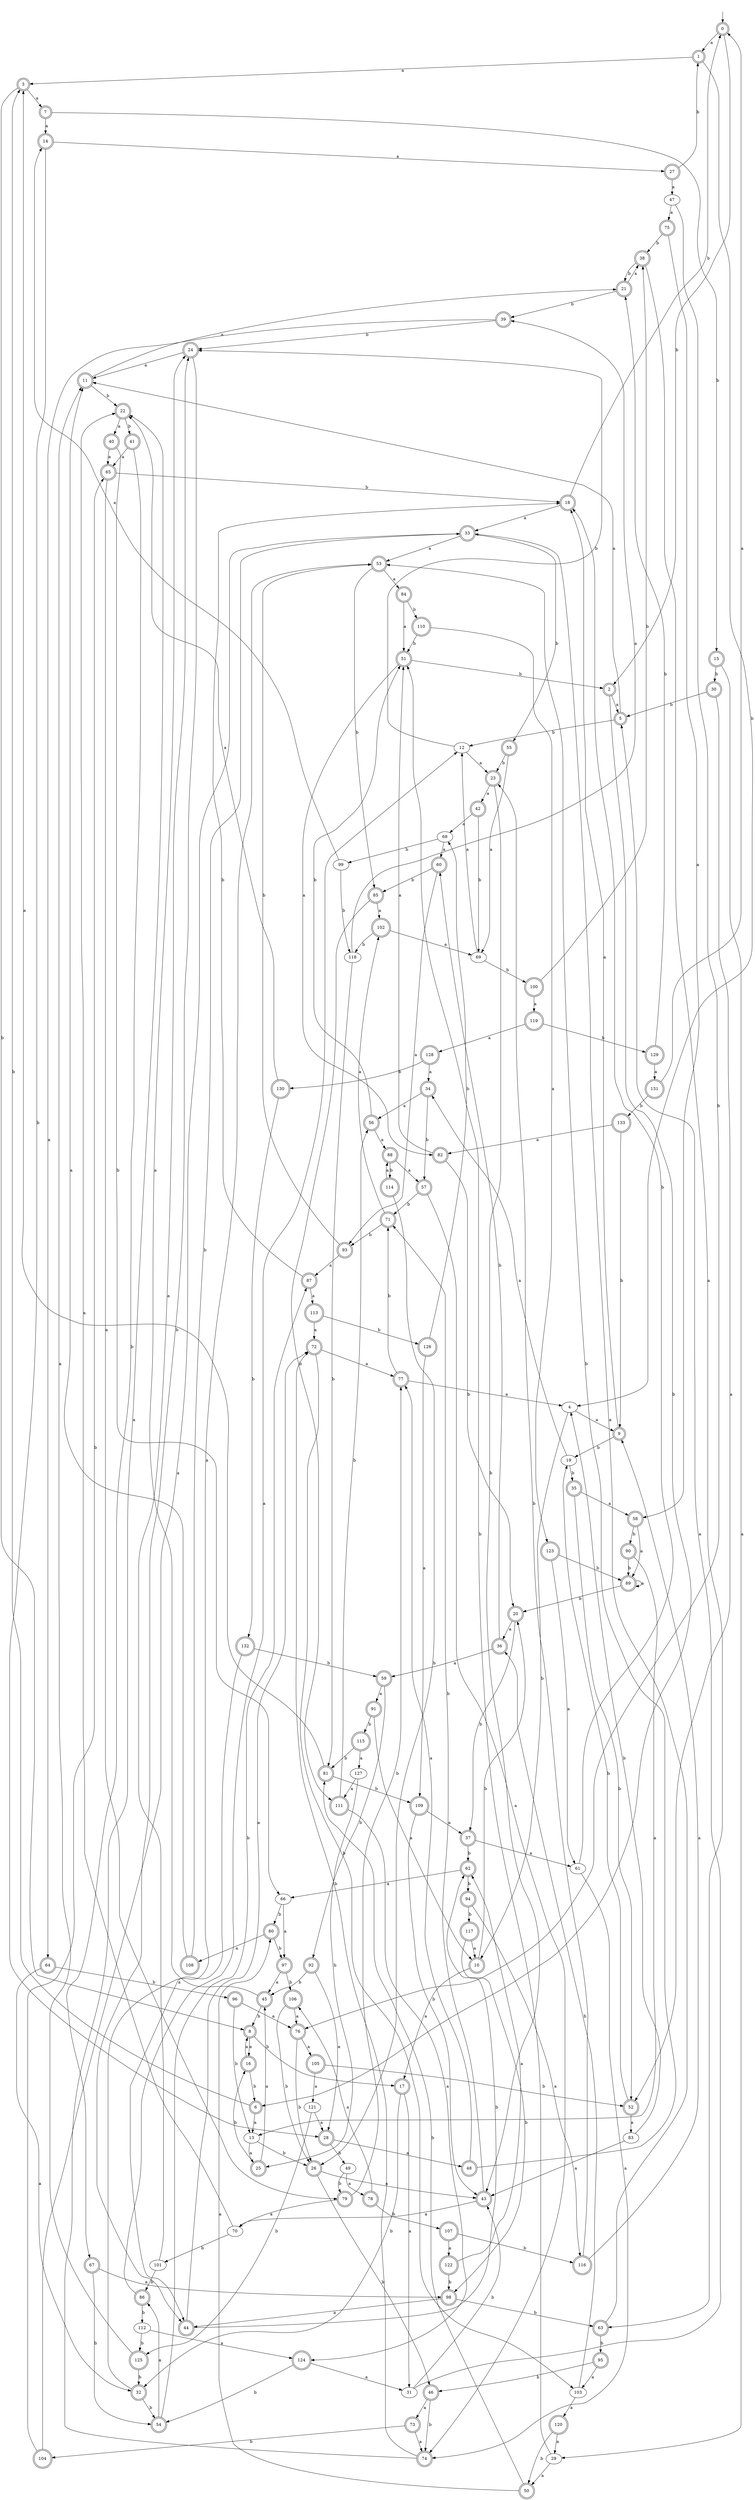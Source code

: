 digraph RandomDFA {
  __start0 [label="", shape=none];
  __start0 -> 0 [label=""];
  0 [shape=circle] [shape=doublecircle]
  0 -> 1 [label="a"]
  0 -> 2 [label="b"]
  1 [shape=doublecircle]
  1 -> 3 [label="a"]
  1 -> 4 [label="b"]
  2 [shape=doublecircle]
  2 -> 5 [label="a"]
  2 -> 6 [label="b"]
  3 [shape=doublecircle]
  3 -> 7 [label="a"]
  3 -> 8 [label="b"]
  4
  4 -> 9 [label="a"]
  4 -> 10 [label="b"]
  5 [shape=doublecircle]
  5 -> 11 [label="a"]
  5 -> 12 [label="b"]
  6 [shape=doublecircle]
  6 -> 13 [label="a"]
  6 -> 3 [label="b"]
  7 [shape=doublecircle]
  7 -> 14 [label="a"]
  7 -> 15 [label="b"]
  8 [shape=doublecircle]
  8 -> 16 [label="a"]
  8 -> 17 [label="b"]
  9 [shape=doublecircle]
  9 -> 18 [label="a"]
  9 -> 19 [label="b"]
  10 [shape=doublecircle]
  10 -> 17 [label="a"]
  10 -> 20 [label="b"]
  11 [shape=doublecircle]
  11 -> 21 [label="a"]
  11 -> 22 [label="b"]
  12
  12 -> 23 [label="a"]
  12 -> 24 [label="b"]
  13
  13 -> 25 [label="a"]
  13 -> 26 [label="b"]
  14 [shape=doublecircle]
  14 -> 27 [label="a"]
  14 -> 28 [label="b"]
  15 [shape=doublecircle]
  15 -> 29 [label="a"]
  15 -> 30 [label="b"]
  16 [shape=doublecircle]
  16 -> 8 [label="a"]
  16 -> 6 [label="b"]
  17 [shape=doublecircle]
  17 -> 31 [label="a"]
  17 -> 32 [label="b"]
  18 [shape=doublecircle]
  18 -> 33 [label="a"]
  18 -> 0 [label="b"]
  19
  19 -> 34 [label="a"]
  19 -> 35 [label="b"]
  20 [shape=doublecircle]
  20 -> 36 [label="a"]
  20 -> 37 [label="b"]
  21 [shape=doublecircle]
  21 -> 38 [label="a"]
  21 -> 39 [label="b"]
  22 [shape=doublecircle]
  22 -> 40 [label="a"]
  22 -> 41 [label="b"]
  23 [shape=doublecircle]
  23 -> 42 [label="a"]
  23 -> 43 [label="b"]
  24 [shape=doublecircle]
  24 -> 11 [label="a"]
  24 -> 44 [label="b"]
  25 [shape=doublecircle]
  25 -> 45 [label="a"]
  25 -> 16 [label="b"]
  26 [shape=doublecircle]
  26 -> 43 [label="a"]
  26 -> 46 [label="b"]
  27 [shape=doublecircle]
  27 -> 47 [label="a"]
  27 -> 1 [label="b"]
  28 [shape=doublecircle]
  28 -> 48 [label="a"]
  28 -> 49 [label="b"]
  29
  29 -> 50 [label="a"]
  29 -> 51 [label="b"]
  30 [shape=doublecircle]
  30 -> 52 [label="a"]
  30 -> 5 [label="b"]
  31
  31 -> 5 [label="a"]
  31 -> 43 [label="b"]
  32 [shape=doublecircle]
  32 -> 53 [label="a"]
  32 -> 54 [label="b"]
  33 [shape=doublecircle]
  33 -> 53 [label="a"]
  33 -> 55 [label="b"]
  34 [shape=doublecircle]
  34 -> 56 [label="a"]
  34 -> 57 [label="b"]
  35 [shape=doublecircle]
  35 -> 58 [label="a"]
  35 -> 52 [label="b"]
  36 [shape=doublecircle]
  36 -> 59 [label="a"]
  36 -> 60 [label="b"]
  37 [shape=doublecircle]
  37 -> 61 [label="a"]
  37 -> 62 [label="b"]
  38 [shape=doublecircle]
  38 -> 63 [label="a"]
  38 -> 21 [label="b"]
  39 [shape=doublecircle]
  39 -> 64 [label="a"]
  39 -> 24 [label="b"]
  40 [shape=doublecircle]
  40 -> 65 [label="a"]
  40 -> 66 [label="b"]
  41 [shape=doublecircle]
  41 -> 65 [label="a"]
  41 -> 67 [label="b"]
  42 [shape=doublecircle]
  42 -> 68 [label="a"]
  42 -> 69 [label="b"]
  43 [shape=doublecircle]
  43 -> 70 [label="a"]
  43 -> 71 [label="b"]
  44 [shape=doublecircle]
  44 -> 72 [label="a"]
  44 -> 62 [label="b"]
  45 [shape=doublecircle]
  45 -> 24 [label="a"]
  45 -> 8 [label="b"]
  46 [shape=doublecircle]
  46 -> 73 [label="a"]
  46 -> 74 [label="b"]
  47
  47 -> 75 [label="a"]
  47 -> 76 [label="b"]
  48 [shape=doublecircle]
  48 -> 77 [label="a"]
  48 -> 53 [label="b"]
  49
  49 -> 78 [label="a"]
  49 -> 79 [label="b"]
  50 [shape=doublecircle]
  50 -> 80 [label="a"]
  50 -> 81 [label="b"]
  51 [shape=doublecircle]
  51 -> 82 [label="a"]
  51 -> 2 [label="b"]
  52 [shape=doublecircle]
  52 -> 83 [label="a"]
  52 -> 19 [label="b"]
  53 [shape=doublecircle]
  53 -> 84 [label="a"]
  53 -> 85 [label="b"]
  54 [shape=doublecircle]
  54 -> 86 [label="a"]
  54 -> 87 [label="b"]
  55 [shape=doublecircle]
  55 -> 69 [label="a"]
  55 -> 23 [label="b"]
  56 [shape=doublecircle]
  56 -> 88 [label="a"]
  56 -> 51 [label="b"]
  57 [shape=doublecircle]
  57 -> 74 [label="a"]
  57 -> 71 [label="b"]
  58 [shape=doublecircle]
  58 -> 89 [label="a"]
  58 -> 90 [label="b"]
  59 [shape=doublecircle]
  59 -> 91 [label="a"]
  59 -> 92 [label="b"]
  60 [shape=doublecircle]
  60 -> 93 [label="a"]
  60 -> 85 [label="b"]
  61
  61 -> 74 [label="a"]
  61 -> 18 [label="b"]
  62 [shape=doublecircle]
  62 -> 66 [label="a"]
  62 -> 94 [label="b"]
  63 [shape=doublecircle]
  63 -> 33 [label="a"]
  63 -> 95 [label="b"]
  64 [shape=doublecircle]
  64 -> 32 [label="a"]
  64 -> 96 [label="b"]
  65 [shape=doublecircle]
  65 -> 79 [label="a"]
  65 -> 18 [label="b"]
  66
  66 -> 97 [label="a"]
  66 -> 80 [label="b"]
  67 [shape=doublecircle]
  67 -> 98 [label="a"]
  67 -> 54 [label="b"]
  68
  68 -> 60 [label="a"]
  68 -> 99 [label="b"]
  69
  69 -> 12 [label="a"]
  69 -> 100 [label="b"]
  70
  70 -> 22 [label="a"]
  70 -> 101 [label="b"]
  71 [shape=doublecircle]
  71 -> 102 [label="a"]
  71 -> 93 [label="b"]
  72 [shape=doublecircle]
  72 -> 77 [label="a"]
  72 -> 103 [label="b"]
  73 [shape=doublecircle]
  73 -> 74 [label="a"]
  73 -> 104 [label="b"]
  74 [shape=doublecircle]
  74 -> 22 [label="a"]
  74 -> 72 [label="b"]
  75 [shape=doublecircle]
  75 -> 58 [label="a"]
  75 -> 38 [label="b"]
  76 [shape=doublecircle]
  76 -> 105 [label="a"]
  76 -> 26 [label="b"]
  77 [shape=doublecircle]
  77 -> 4 [label="a"]
  77 -> 71 [label="b"]
  78 [shape=doublecircle]
  78 -> 106 [label="a"]
  78 -> 107 [label="b"]
  79 [shape=doublecircle]
  79 -> 70 [label="a"]
  79 -> 77 [label="b"]
  80 [shape=doublecircle]
  80 -> 108 [label="a"]
  80 -> 97 [label="b"]
  81 [shape=doublecircle]
  81 -> 3 [label="a"]
  81 -> 109 [label="b"]
  82 [shape=doublecircle]
  82 -> 51 [label="a"]
  82 -> 20 [label="b"]
  83
  83 -> 43 [label="a"]
  83 -> 4 [label="b"]
  84 [shape=doublecircle]
  84 -> 51 [label="a"]
  84 -> 110 [label="b"]
  85 [shape=doublecircle]
  85 -> 102 [label="a"]
  85 -> 111 [label="b"]
  86 [shape=doublecircle]
  86 -> 12 [label="a"]
  86 -> 112 [label="b"]
  87 [shape=doublecircle]
  87 -> 113 [label="a"]
  87 -> 18 [label="b"]
  88 [shape=doublecircle]
  88 -> 57 [label="a"]
  88 -> 114 [label="b"]
  89 [shape=doublecircle]
  89 -> 89 [label="a"]
  89 -> 20 [label="b"]
  90 [shape=doublecircle]
  90 -> 13 [label="a"]
  90 -> 89 [label="b"]
  91 [shape=doublecircle]
  91 -> 10 [label="a"]
  91 -> 115 [label="b"]
  92 [shape=doublecircle]
  92 -> 28 [label="a"]
  92 -> 45 [label="b"]
  93 [shape=doublecircle]
  93 -> 87 [label="a"]
  93 -> 53 [label="b"]
  94 [shape=doublecircle]
  94 -> 116 [label="a"]
  94 -> 117 [label="b"]
  95 [shape=doublecircle]
  95 -> 103 [label="a"]
  95 -> 46 [label="b"]
  96 [shape=doublecircle]
  96 -> 76 [label="a"]
  96 -> 13 [label="b"]
  97 [shape=doublecircle]
  97 -> 45 [label="a"]
  97 -> 106 [label="b"]
  98 [shape=doublecircle]
  98 -> 44 [label="a"]
  98 -> 63 [label="b"]
  99
  99 -> 14 [label="a"]
  99 -> 118 [label="b"]
  100 [shape=doublecircle]
  100 -> 119 [label="a"]
  100 -> 38 [label="b"]
  101
  101 -> 24 [label="a"]
  101 -> 86 [label="b"]
  102 [shape=doublecircle]
  102 -> 69 [label="a"]
  102 -> 118 [label="b"]
  103
  103 -> 120 [label="a"]
  103 -> 36 [label="b"]
  104 [shape=doublecircle]
  104 -> 33 [label="a"]
  104 -> 65 [label="b"]
  105 [shape=doublecircle]
  105 -> 121 [label="a"]
  105 -> 52 [label="b"]
  106 [shape=doublecircle]
  106 -> 76 [label="a"]
  106 -> 26 [label="b"]
  107 [shape=doublecircle]
  107 -> 122 [label="a"]
  107 -> 116 [label="b"]
  108 [shape=doublecircle]
  108 -> 11 [label="a"]
  108 -> 33 [label="b"]
  109 [shape=doublecircle]
  109 -> 37 [label="a"]
  109 -> 43 [label="b"]
  110 [shape=doublecircle]
  110 -> 123 [label="a"]
  110 -> 51 [label="b"]
  111 [shape=doublecircle]
  111 -> 124 [label="a"]
  111 -> 56 [label="b"]
  112
  112 -> 124 [label="a"]
  112 -> 125 [label="b"]
  113 [shape=doublecircle]
  113 -> 72 [label="a"]
  113 -> 126 [label="b"]
  114 [shape=doublecircle]
  114 -> 88 [label="a"]
  114 -> 26 [label="b"]
  115 [shape=doublecircle]
  115 -> 127 [label="a"]
  115 -> 81 [label="b"]
  116 [shape=doublecircle]
  116 -> 9 [label="a"]
  116 -> 23 [label="b"]
  117 [shape=doublecircle]
  117 -> 10 [label="a"]
  117 -> 98 [label="b"]
  118
  118 -> 39 [label="a"]
  118 -> 81 [label="b"]
  119 [shape=doublecircle]
  119 -> 128 [label="a"]
  119 -> 129 [label="b"]
  120 [shape=doublecircle]
  120 -> 29 [label="a"]
  120 -> 50 [label="b"]
  121
  121 -> 28 [label="a"]
  121 -> 125 [label="b"]
  122 [shape=doublecircle]
  122 -> 62 [label="a"]
  122 -> 98 [label="b"]
  123 [shape=doublecircle]
  123 -> 61 [label="a"]
  123 -> 89 [label="b"]
  124 [shape=doublecircle]
  124 -> 31 [label="a"]
  124 -> 54 [label="b"]
  125 [shape=doublecircle]
  125 -> 11 [label="a"]
  125 -> 32 [label="b"]
  126 [shape=doublecircle]
  126 -> 109 [label="a"]
  126 -> 68 [label="b"]
  127
  127 -> 111 [label="a"]
  127 -> 25 [label="b"]
  128 [shape=doublecircle]
  128 -> 34 [label="a"]
  128 -> 130 [label="b"]
  129 [shape=doublecircle]
  129 -> 131 [label="a"]
  129 -> 21 [label="b"]
  130 [shape=doublecircle]
  130 -> 22 [label="a"]
  130 -> 132 [label="b"]
  131 [shape=doublecircle]
  131 -> 0 [label="a"]
  131 -> 133 [label="b"]
  132 [shape=doublecircle]
  132 -> 44 [label="a"]
  132 -> 59 [label="b"]
  133 [shape=doublecircle]
  133 -> 82 [label="a"]
  133 -> 9 [label="b"]
}
